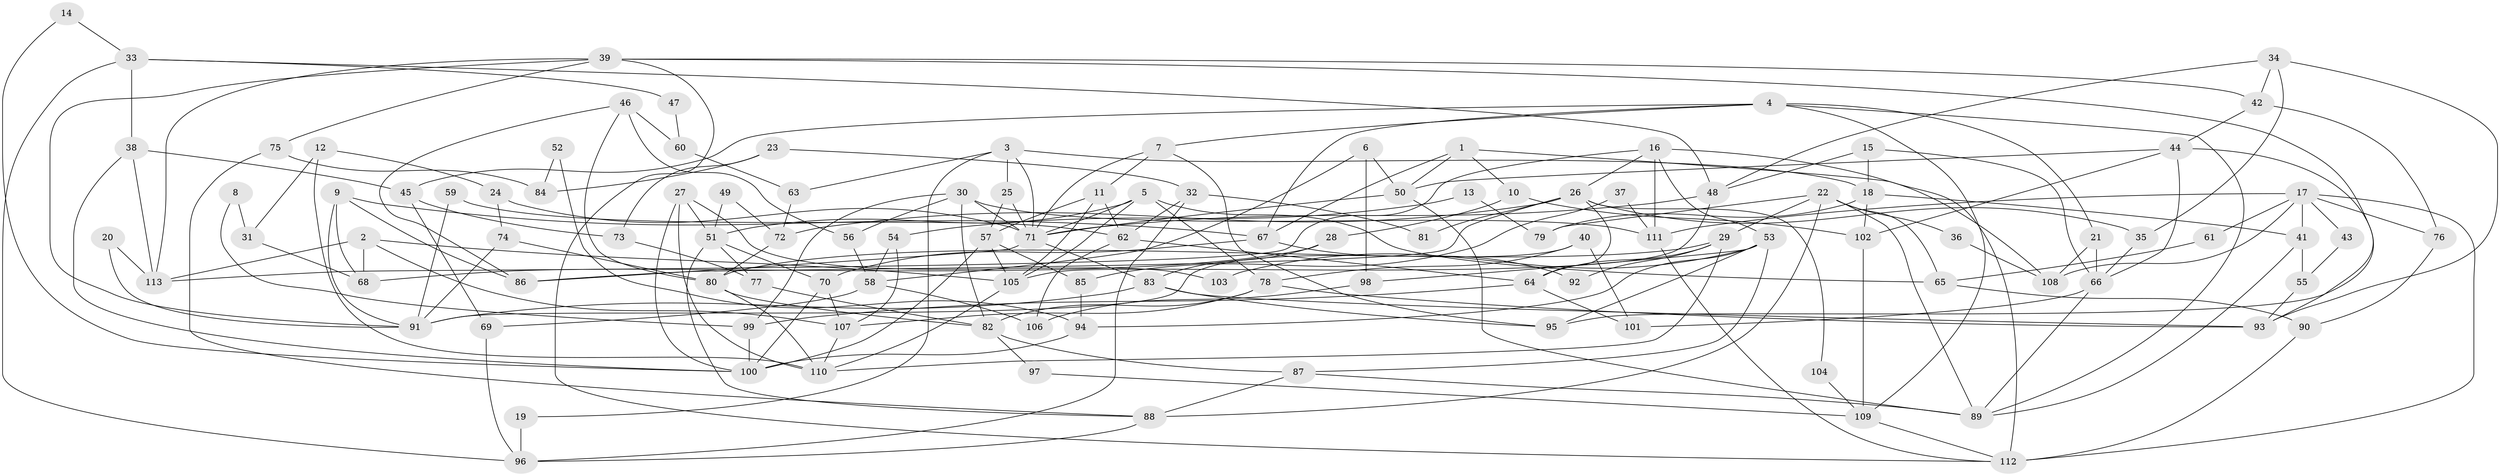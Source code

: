 // coarse degree distribution, {7: 0.0759493670886076, 4: 0.189873417721519, 6: 0.20253164556962025, 2: 0.16455696202531644, 3: 0.13924050632911392, 9: 0.06329113924050633, 11: 0.02531645569620253, 8: 0.012658227848101266, 5: 0.12658227848101267}
// Generated by graph-tools (version 1.1) at 2025/52/02/27/25 19:52:03]
// undirected, 113 vertices, 226 edges
graph export_dot {
graph [start="1"]
  node [color=gray90,style=filled];
  1;
  2;
  3;
  4;
  5;
  6;
  7;
  8;
  9;
  10;
  11;
  12;
  13;
  14;
  15;
  16;
  17;
  18;
  19;
  20;
  21;
  22;
  23;
  24;
  25;
  26;
  27;
  28;
  29;
  30;
  31;
  32;
  33;
  34;
  35;
  36;
  37;
  38;
  39;
  40;
  41;
  42;
  43;
  44;
  45;
  46;
  47;
  48;
  49;
  50;
  51;
  52;
  53;
  54;
  55;
  56;
  57;
  58;
  59;
  60;
  61;
  62;
  63;
  64;
  65;
  66;
  67;
  68;
  69;
  70;
  71;
  72;
  73;
  74;
  75;
  76;
  77;
  78;
  79;
  80;
  81;
  82;
  83;
  84;
  85;
  86;
  87;
  88;
  89;
  90;
  91;
  92;
  93;
  94;
  95;
  96;
  97;
  98;
  99;
  100;
  101;
  102;
  103;
  104;
  105;
  106;
  107;
  108;
  109;
  110;
  111;
  112;
  113;
  1 -- 50;
  1 -- 67;
  1 -- 10;
  1 -- 108;
  2 -- 107;
  2 -- 105;
  2 -- 68;
  2 -- 113;
  3 -- 71;
  3 -- 25;
  3 -- 18;
  3 -- 19;
  3 -- 63;
  4 -- 21;
  4 -- 89;
  4 -- 7;
  4 -- 45;
  4 -- 67;
  4 -- 109;
  5 -- 71;
  5 -- 51;
  5 -- 65;
  5 -- 78;
  5 -- 105;
  6 -- 50;
  6 -- 58;
  6 -- 98;
  7 -- 71;
  7 -- 11;
  7 -- 95;
  8 -- 31;
  8 -- 99;
  9 -- 86;
  9 -- 91;
  9 -- 67;
  9 -- 68;
  10 -- 102;
  10 -- 28;
  11 -- 105;
  11 -- 57;
  11 -- 62;
  12 -- 24;
  12 -- 110;
  12 -- 31;
  13 -- 79;
  13 -- 54;
  14 -- 33;
  14 -- 100;
  15 -- 18;
  15 -- 66;
  15 -- 48;
  16 -- 113;
  16 -- 112;
  16 -- 26;
  16 -- 53;
  16 -- 111;
  17 -- 112;
  17 -- 111;
  17 -- 41;
  17 -- 43;
  17 -- 61;
  17 -- 76;
  17 -- 108;
  18 -- 41;
  18 -- 79;
  18 -- 102;
  19 -- 96;
  20 -- 91;
  20 -- 113;
  21 -- 66;
  21 -- 108;
  22 -- 29;
  22 -- 88;
  22 -- 36;
  22 -- 65;
  22 -- 79;
  22 -- 89;
  23 -- 32;
  23 -- 73;
  23 -- 84;
  24 -- 74;
  24 -- 71;
  25 -- 71;
  25 -- 57;
  26 -- 86;
  26 -- 35;
  26 -- 64;
  26 -- 72;
  26 -- 81;
  26 -- 104;
  27 -- 110;
  27 -- 100;
  27 -- 51;
  27 -- 103;
  28 -- 68;
  28 -- 83;
  29 -- 110;
  29 -- 64;
  29 -- 80;
  29 -- 92;
  30 -- 71;
  30 -- 111;
  30 -- 56;
  30 -- 82;
  30 -- 99;
  31 -- 68;
  32 -- 96;
  32 -- 62;
  32 -- 81;
  33 -- 48;
  33 -- 38;
  33 -- 47;
  33 -- 96;
  34 -- 48;
  34 -- 42;
  34 -- 35;
  34 -- 93;
  35 -- 66;
  36 -- 108;
  37 -- 111;
  37 -- 85;
  38 -- 113;
  38 -- 100;
  38 -- 45;
  39 -- 112;
  39 -- 95;
  39 -- 42;
  39 -- 75;
  39 -- 91;
  39 -- 113;
  40 -- 91;
  40 -- 78;
  40 -- 101;
  41 -- 89;
  41 -- 55;
  42 -- 44;
  42 -- 76;
  43 -- 55;
  44 -- 93;
  44 -- 50;
  44 -- 66;
  44 -- 102;
  45 -- 69;
  45 -- 73;
  46 -- 80;
  46 -- 56;
  46 -- 60;
  46 -- 86;
  47 -- 60;
  48 -- 105;
  48 -- 71;
  49 -- 51;
  49 -- 72;
  50 -- 89;
  50 -- 71;
  51 -- 70;
  51 -- 77;
  51 -- 88;
  52 -- 84;
  52 -- 94;
  53 -- 95;
  53 -- 87;
  53 -- 94;
  53 -- 98;
  53 -- 103;
  54 -- 58;
  54 -- 107;
  55 -- 93;
  56 -- 58;
  57 -- 100;
  57 -- 85;
  57 -- 105;
  58 -- 69;
  58 -- 106;
  59 -- 62;
  59 -- 91;
  60 -- 63;
  61 -- 65;
  62 -- 64;
  62 -- 106;
  63 -- 72;
  64 -- 101;
  64 -- 99;
  65 -- 90;
  66 -- 89;
  66 -- 101;
  67 -- 70;
  67 -- 92;
  69 -- 96;
  70 -- 107;
  70 -- 100;
  71 -- 83;
  71 -- 86;
  72 -- 80;
  73 -- 77;
  74 -- 91;
  74 -- 80;
  75 -- 88;
  75 -- 84;
  76 -- 90;
  77 -- 82;
  78 -- 82;
  78 -- 93;
  78 -- 107;
  80 -- 82;
  80 -- 110;
  82 -- 87;
  82 -- 97;
  83 -- 93;
  83 -- 91;
  83 -- 95;
  85 -- 94;
  87 -- 89;
  87 -- 88;
  88 -- 96;
  90 -- 112;
  94 -- 100;
  97 -- 109;
  98 -- 106;
  99 -- 100;
  102 -- 109;
  104 -- 109;
  105 -- 110;
  107 -- 110;
  109 -- 112;
  111 -- 112;
}
